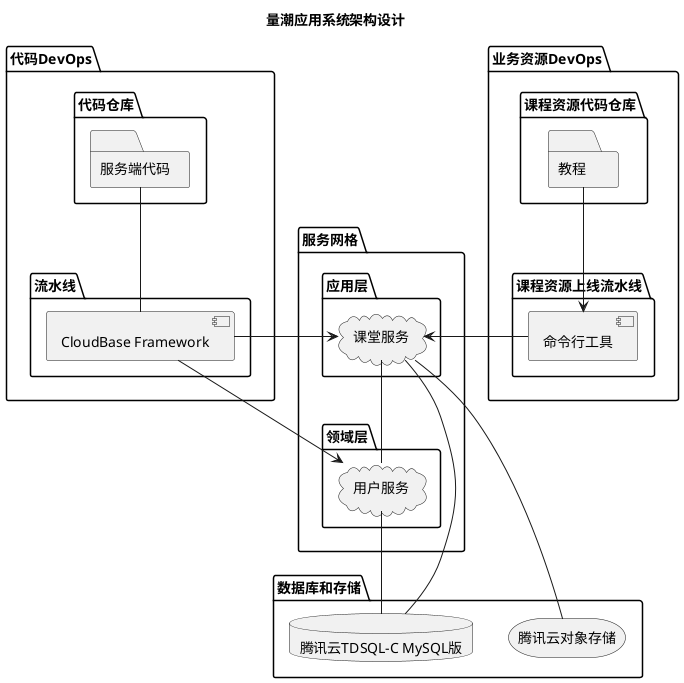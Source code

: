 @startuml
title "量潮应用系统架构设计"

package "代码DevOps" {
    package "代码仓库" {
        folder "服务端代码" as code

    }
    package "流水线" {
        component "CloudBase Framework" as tcb_cli
        code -- tcb_cli
    }
}

package "服务网格" {
    package "应用层" {
        cloud "课堂服务" as qtclass
    }
    package "领域层" {
        cloud "用户服务" as qtuser
    }
    qtclass -- qtuser
    tcb_cli -right-> qtclass
    tcb_cli --> qtuser
}

package "数据库和存储" {
    database "腾讯云TDSQL-C MySQL版" as mysql
    qtclass -- mysql
    qtuser -- mysql
    storage "腾讯云对象存储" as storage
    qtclass -- storage
}

package "业务资源DevOps" {
    package "课程资源代码仓库" {
        folder "教程" as tutorial
    }
    package "课程资源上线流水线" {
        component "命令行工具" as qtclass_admin_cli
        tutorial --> qtclass_admin_cli
        qtclass_admin_cli -left-> qtclass
    } 
}

@enduml